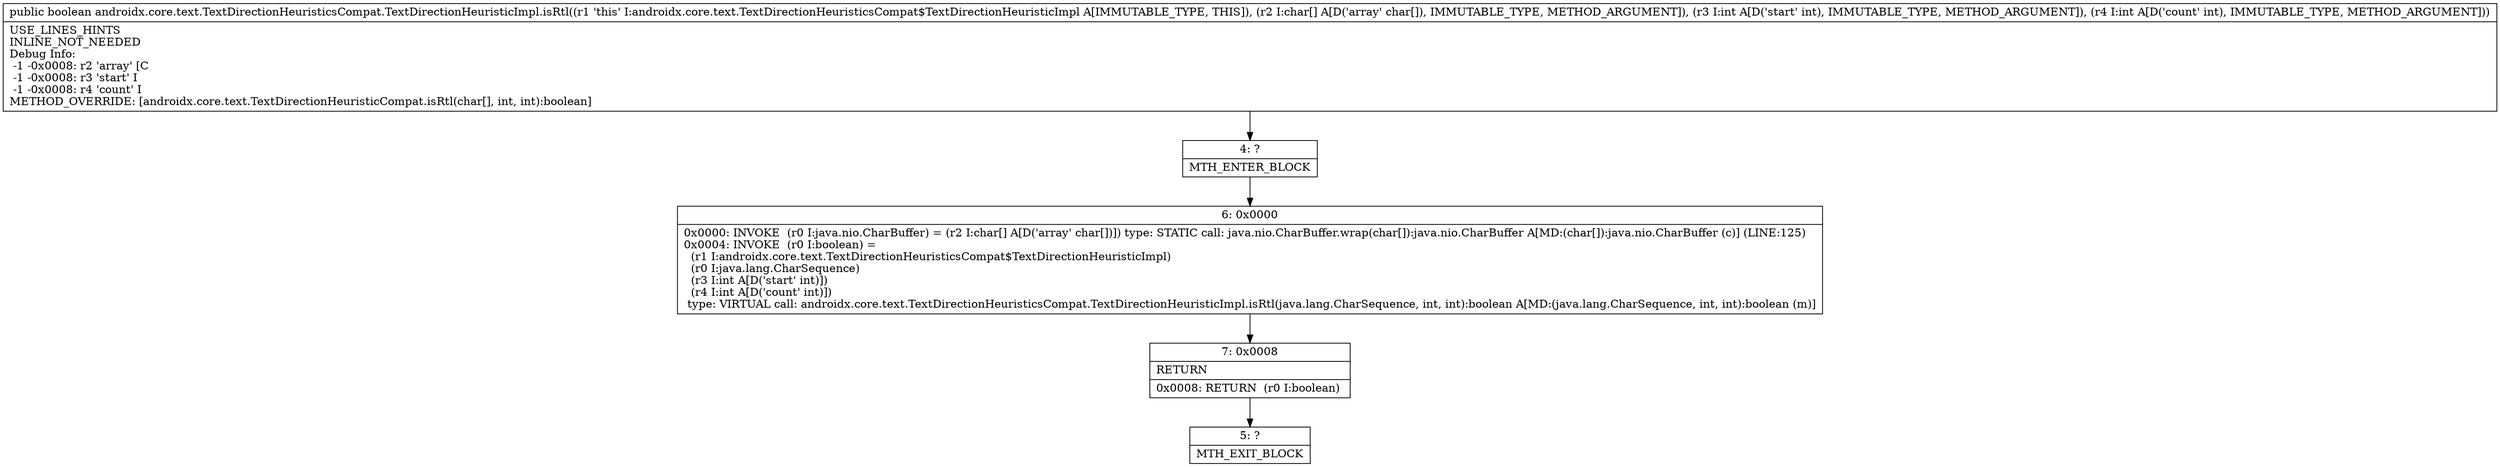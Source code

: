 digraph "CFG forandroidx.core.text.TextDirectionHeuristicsCompat.TextDirectionHeuristicImpl.isRtl([CII)Z" {
Node_4 [shape=record,label="{4\:\ ?|MTH_ENTER_BLOCK\l}"];
Node_6 [shape=record,label="{6\:\ 0x0000|0x0000: INVOKE  (r0 I:java.nio.CharBuffer) = (r2 I:char[] A[D('array' char[])]) type: STATIC call: java.nio.CharBuffer.wrap(char[]):java.nio.CharBuffer A[MD:(char[]):java.nio.CharBuffer (c)] (LINE:125)\l0x0004: INVOKE  (r0 I:boolean) = \l  (r1 I:androidx.core.text.TextDirectionHeuristicsCompat$TextDirectionHeuristicImpl)\l  (r0 I:java.lang.CharSequence)\l  (r3 I:int A[D('start' int)])\l  (r4 I:int A[D('count' int)])\l type: VIRTUAL call: androidx.core.text.TextDirectionHeuristicsCompat.TextDirectionHeuristicImpl.isRtl(java.lang.CharSequence, int, int):boolean A[MD:(java.lang.CharSequence, int, int):boolean (m)]\l}"];
Node_7 [shape=record,label="{7\:\ 0x0008|RETURN\l|0x0008: RETURN  (r0 I:boolean) \l}"];
Node_5 [shape=record,label="{5\:\ ?|MTH_EXIT_BLOCK\l}"];
MethodNode[shape=record,label="{public boolean androidx.core.text.TextDirectionHeuristicsCompat.TextDirectionHeuristicImpl.isRtl((r1 'this' I:androidx.core.text.TextDirectionHeuristicsCompat$TextDirectionHeuristicImpl A[IMMUTABLE_TYPE, THIS]), (r2 I:char[] A[D('array' char[]), IMMUTABLE_TYPE, METHOD_ARGUMENT]), (r3 I:int A[D('start' int), IMMUTABLE_TYPE, METHOD_ARGUMENT]), (r4 I:int A[D('count' int), IMMUTABLE_TYPE, METHOD_ARGUMENT]))  | USE_LINES_HINTS\lINLINE_NOT_NEEDED\lDebug Info:\l  \-1 \-0x0008: r2 'array' [C\l  \-1 \-0x0008: r3 'start' I\l  \-1 \-0x0008: r4 'count' I\lMETHOD_OVERRIDE: [androidx.core.text.TextDirectionHeuristicCompat.isRtl(char[], int, int):boolean]\l}"];
MethodNode -> Node_4;Node_4 -> Node_6;
Node_6 -> Node_7;
Node_7 -> Node_5;
}


